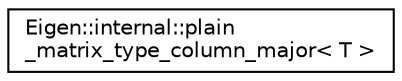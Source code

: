 digraph "Graphical Class Hierarchy"
{
  edge [fontname="Helvetica",fontsize="10",labelfontname="Helvetica",labelfontsize="10"];
  node [fontname="Helvetica",fontsize="10",shape=record];
  rankdir="LR";
  Node1 [label="Eigen::internal::plain\l_matrix_type_column_major\< T \>",height=0.2,width=0.4,color="black", fillcolor="white", style="filled",URL="$struct_eigen_1_1internal_1_1plain__matrix__type__column__major.html"];
}
